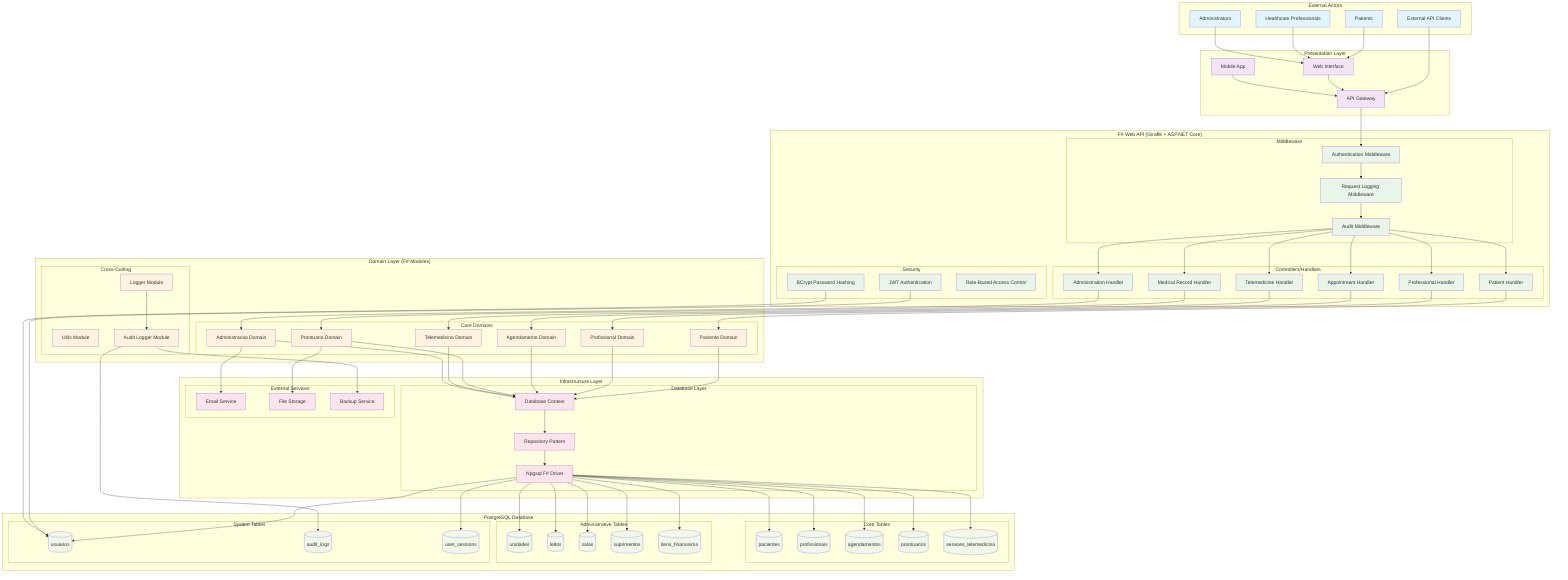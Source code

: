 graph TB
    %% External Actors
    subgraph "External Actors"
        PT[Patients]
        DR[Healthcare Professionals]
        ADM[Administrators]
        API_CLIENT[External API Clients]
    end

    %% Presentation Layer
    subgraph "Presentation Layer"
        WEB[Web Interface]
        MOBILE[Mobile App]
        API_GATEWAY[API Gateway]
    end

    %% Application Layer
    subgraph "F# Web API (Giraffe + ASP.NET Core)"
        subgraph "Controllers/Handlers"
            PAC_CTRL[Patient Handler]
            PROF_CTRL[Professional Handler]
            AGEN_CTRL[Appointment Handler]
            PRONT_CTRL[Medical Record Handler]
            TELE_CTRL[Telemedicine Handler]
            ADM_CTRL[Administration Handler]
        end
        
        subgraph "Middleware"
            AUTH_MW[Authentication Middleware]
            LOG_MW[Request Logging Middleware]
            AUDIT_MW[Audit Middleware]
        end
        
        subgraph "Security"
            JWT[JWT Authentication]
            BCRYPT[BCrypt Password Hashing]
            RBAC[Role-Based Access Control]
        end
    end

    %% Domain Layer
    subgraph "Domain Layer (F# Modules)"
        subgraph "Core Domains"
            PAC_DOM[Paciente Domain]
            PROF_DOM[Profissional Domain]
            AGEN_DOM[Agendamento Domain]
            PRONT_DOM[Prontuario Domain]
            TELE_DOM[Telemedicina Domain]
            ADM_DOM[Administracao Domain]
        end
        
        subgraph "Cross-Cutting"
            UTILS[Utils Module]
            LOGGER[Logger Module]
            AUDIT_LOG[Audit Logger Module]
        end
    end

    %% Infrastructure Layer
    subgraph "Infrastructure Layer"
        subgraph "Database Layer"
            DB_CTX[Database Context]
            REPO[Repository Pattern]
            NPGSQL[Npgsql F# Driver]
        end
        
        subgraph "External Services"
            SMTP[Email Service]
            FILE_STORAGE[File Storage]
            BACKUP[Backup Service]
        end
    end

    %% Data Layer
    subgraph "PostgreSQL Database"
        subgraph "Core Tables"
            PAC_TBL[(pacientes)]
            PROF_TBL[(profissionais)]
            AGEN_TBL[(agendamentos)]
            PRONT_TBL[(prontuarios)]
            TELE_TBL[(sessoes_telemedicina)]
        end
        
        subgraph "Administrative Tables"
            UNID_TBL[(unidades)]
            LEITOS_TBL[(leitos)]
            SALAS_TBL[(salas)]
            SUPR_TBL[(suprimentos)]
            FIN_TBL[(itens_financeiros)]
        end
        
        subgraph "System Tables"
            USERS_TBL[(usuarios)]
            AUDIT_TBL[(audit_logs)]
            SESSIONS_TBL[(user_sessions)]
        end
    end

    %% Connections
    PT --> WEB
    DR --> WEB
    ADM --> WEB
    API_CLIENT --> API_GATEWAY
    
    WEB --> API_GATEWAY
    MOBILE --> API_GATEWAY
    API_GATEWAY --> AUTH_MW
    
    AUTH_MW --> LOG_MW
    LOG_MW --> AUDIT_MW
    AUDIT_MW --> PAC_CTRL
    AUDIT_MW --> PROF_CTRL
    AUDIT_MW --> AGEN_CTRL
    AUDIT_MW --> PRONT_CTRL
    AUDIT_MW --> TELE_CTRL
    AUDIT_MW --> ADM_CTRL
    
    PAC_CTRL --> PAC_DOM
    PROF_CTRL --> PROF_DOM
    AGEN_CTRL --> AGEN_DOM
    PRONT_CTRL --> PRONT_DOM
    TELE_CTRL --> TELE_DOM
    ADM_CTRL --> ADM_DOM
    
    PAC_DOM --> DB_CTX
    PROF_DOM --> DB_CTX
    AGEN_DOM --> DB_CTX
    PRONT_DOM --> DB_CTX
    TELE_DOM --> DB_CTX
    ADM_DOM --> DB_CTX
    
    LOGGER --> AUDIT_LOG
    AUDIT_LOG --> AUDIT_TBL
    
    DB_CTX --> REPO
    REPO --> NPGSQL
    NPGSQL --> PAC_TBL
    NPGSQL --> PROF_TBL
    NPGSQL --> AGEN_TBL
    NPGSQL --> PRONT_TBL
    NPGSQL --> TELE_TBL
    NPGSQL --> UNID_TBL
    NPGSQL --> LEITOS_TBL
    NPGSQL --> SALAS_TBL
    NPGSQL --> SUPR_TBL
    NPGSQL --> FIN_TBL
    NPGSQL --> USERS_TBL
    NPGSQL --> SESSIONS_TBL
    
    JWT --> USERS_TBL
    BCRYPT --> USERS_TBL
    
    ADM_DOM --> SMTP
    PRONT_DOM --> FILE_STORAGE
    AUDIT_LOG --> BACKUP

    classDef externalActor fill:#e1f5fe
    classDef presentation fill:#f3e5f5
    classDef application fill:#e8f5e8
    classDef domain fill:#fff3e0
    classDef infrastructure fill:#fce4ec
    classDef database fill:#f1f8e9
    
    class PT,DR,ADM,API_CLIENT externalActor
    class WEB,MOBILE,API_GATEWAY presentation
    class PAC_CTRL,PROF_CTRL,AGEN_CTRL,PRONT_CTRL,TELE_CTRL,ADM_CTRL,AUTH_MW,LOG_MW,AUDIT_MW,JWT,BCRYPT,RBAC application
    class PAC_DOM,PROF_DOM,AGEN_DOM,PRONT_DOM,TELE_DOM,ADM_DOM,UTILS,LOGGER,AUDIT_LOG domain
    class DB_CTX,REPO,NPGSQL,SMTP,FILE_STORAGE,BACKUP infrastructure
    class PAC_TBL,PROF_TBL,AGEN_TBL,PRONT_TBL,TELE_TBL,UNID_TBL,LEITOS_TBL,SALAS_TBL,SUPR_TBL,FIN_TBL,USERS_TBL,AUDIT_TBL,SESSIONS_TBL database